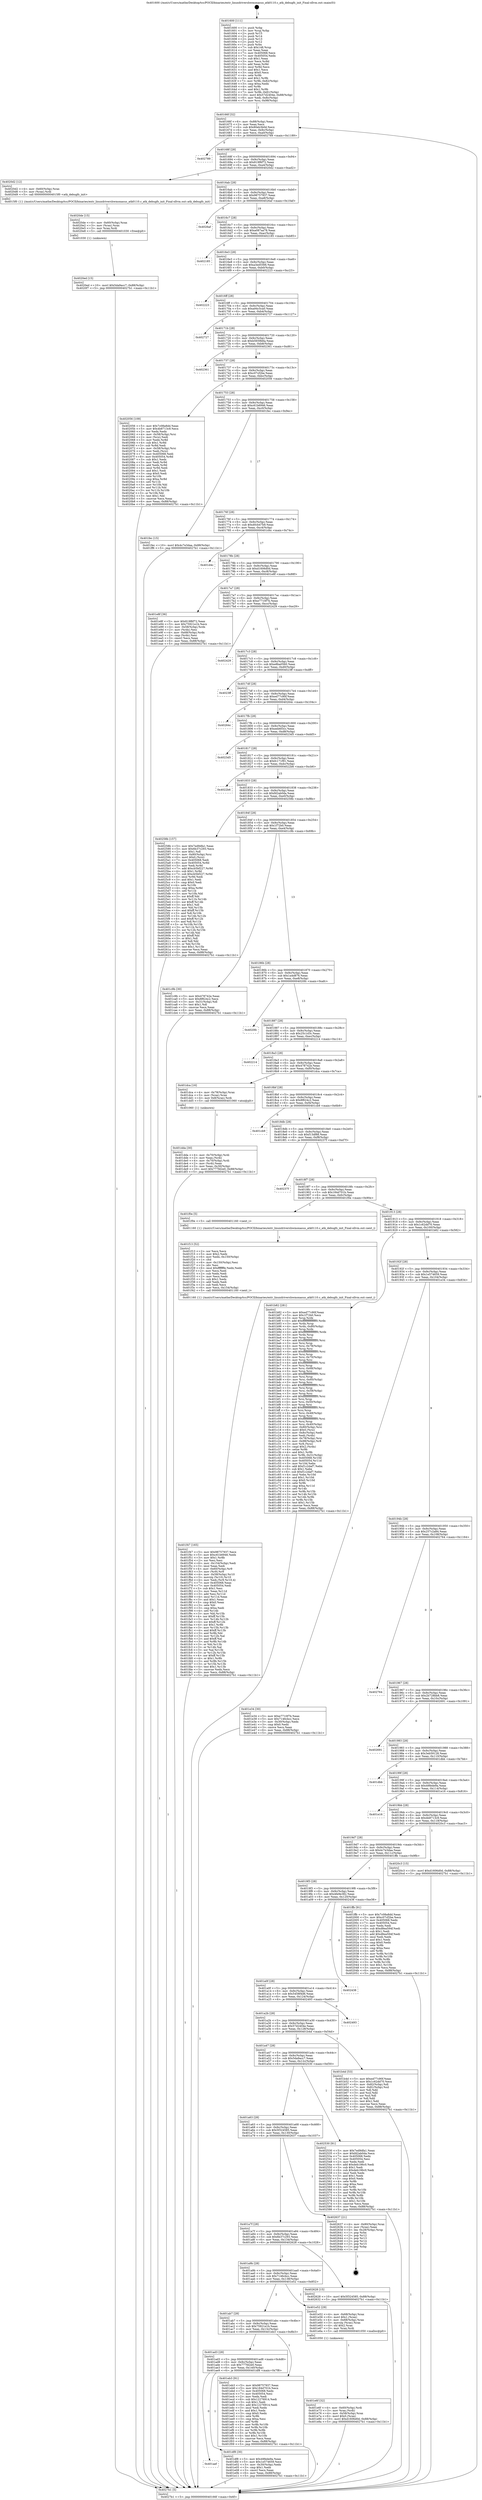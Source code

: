 digraph "0x401600" {
  label = "0x401600 (/mnt/c/Users/mathe/Desktop/tcc/POCII/binaries/extr_linuxdrivershwmonasus_atk0110.c_atk_debugfs_init_Final-ollvm.out::main(0))"
  labelloc = "t"
  node[shape=record]

  Entry [label="",width=0.3,height=0.3,shape=circle,fillcolor=black,style=filled]
  "0x40166f" [label="{
     0x40166f [32]\l
     | [instrs]\l
     &nbsp;&nbsp;0x40166f \<+6\>: mov -0x88(%rbp),%eax\l
     &nbsp;&nbsp;0x401675 \<+2\>: mov %eax,%ecx\l
     &nbsp;&nbsp;0x401677 \<+6\>: sub $0x80eb3b0d,%ecx\l
     &nbsp;&nbsp;0x40167d \<+6\>: mov %eax,-0x9c(%rbp)\l
     &nbsp;&nbsp;0x401683 \<+6\>: mov %ecx,-0xa0(%rbp)\l
     &nbsp;&nbsp;0x401689 \<+6\>: je 0000000000402789 \<main+0x1189\>\l
  }"]
  "0x402789" [label="{
     0x402789\l
  }", style=dashed]
  "0x40168f" [label="{
     0x40168f [28]\l
     | [instrs]\l
     &nbsp;&nbsp;0x40168f \<+5\>: jmp 0000000000401694 \<main+0x94\>\l
     &nbsp;&nbsp;0x401694 \<+6\>: mov -0x9c(%rbp),%eax\l
     &nbsp;&nbsp;0x40169a \<+5\>: sub $0x819f6f72,%eax\l
     &nbsp;&nbsp;0x40169f \<+6\>: mov %eax,-0xa4(%rbp)\l
     &nbsp;&nbsp;0x4016a5 \<+6\>: je 00000000004020d2 \<main+0xad2\>\l
  }"]
  Exit [label="",width=0.3,height=0.3,shape=circle,fillcolor=black,style=filled,peripheries=2]
  "0x4020d2" [label="{
     0x4020d2 [12]\l
     | [instrs]\l
     &nbsp;&nbsp;0x4020d2 \<+4\>: mov -0x60(%rbp),%rax\l
     &nbsp;&nbsp;0x4020d6 \<+3\>: mov (%rax),%rdi\l
     &nbsp;&nbsp;0x4020d9 \<+5\>: call 00000000004015f0 \<atk_debugfs_init\>\l
     | [calls]\l
     &nbsp;&nbsp;0x4015f0 \{1\} (/mnt/c/Users/mathe/Desktop/tcc/POCII/binaries/extr_linuxdrivershwmonasus_atk0110.c_atk_debugfs_init_Final-ollvm.out::atk_debugfs_init)\l
  }"]
  "0x4016ab" [label="{
     0x4016ab [28]\l
     | [instrs]\l
     &nbsp;&nbsp;0x4016ab \<+5\>: jmp 00000000004016b0 \<main+0xb0\>\l
     &nbsp;&nbsp;0x4016b0 \<+6\>: mov -0x9c(%rbp),%eax\l
     &nbsp;&nbsp;0x4016b6 \<+5\>: sub $0x98757937,%eax\l
     &nbsp;&nbsp;0x4016bb \<+6\>: mov %eax,-0xa8(%rbp)\l
     &nbsp;&nbsp;0x4016c1 \<+6\>: je 00000000004026af \<main+0x10af\>\l
  }"]
  "0x4020ed" [label="{
     0x4020ed [15]\l
     | [instrs]\l
     &nbsp;&nbsp;0x4020ed \<+10\>: movl $0x5da9acc7,-0x88(%rbp)\l
     &nbsp;&nbsp;0x4020f7 \<+5\>: jmp 00000000004027b1 \<main+0x11b1\>\l
  }"]
  "0x4026af" [label="{
     0x4026af\l
  }", style=dashed]
  "0x4016c7" [label="{
     0x4016c7 [28]\l
     | [instrs]\l
     &nbsp;&nbsp;0x4016c7 \<+5\>: jmp 00000000004016cc \<main+0xcc\>\l
     &nbsp;&nbsp;0x4016cc \<+6\>: mov -0x9c(%rbp),%eax\l
     &nbsp;&nbsp;0x4016d2 \<+5\>: sub $0xa087aa78,%eax\l
     &nbsp;&nbsp;0x4016d7 \<+6\>: mov %eax,-0xac(%rbp)\l
     &nbsp;&nbsp;0x4016dd \<+6\>: je 0000000000402185 \<main+0xb85\>\l
  }"]
  "0x4020de" [label="{
     0x4020de [15]\l
     | [instrs]\l
     &nbsp;&nbsp;0x4020de \<+4\>: mov -0x60(%rbp),%rax\l
     &nbsp;&nbsp;0x4020e2 \<+3\>: mov (%rax),%rax\l
     &nbsp;&nbsp;0x4020e5 \<+3\>: mov %rax,%rdi\l
     &nbsp;&nbsp;0x4020e8 \<+5\>: call 0000000000401030 \<free@plt\>\l
     | [calls]\l
     &nbsp;&nbsp;0x401030 \{1\} (unknown)\l
  }"]
  "0x402185" [label="{
     0x402185\l
  }", style=dashed]
  "0x4016e3" [label="{
     0x4016e3 [28]\l
     | [instrs]\l
     &nbsp;&nbsp;0x4016e3 \<+5\>: jmp 00000000004016e8 \<main+0xe8\>\l
     &nbsp;&nbsp;0x4016e8 \<+6\>: mov -0x9c(%rbp),%eax\l
     &nbsp;&nbsp;0x4016ee \<+5\>: sub $0xa3ed5566,%eax\l
     &nbsp;&nbsp;0x4016f3 \<+6\>: mov %eax,-0xb0(%rbp)\l
     &nbsp;&nbsp;0x4016f9 \<+6\>: je 0000000000402223 \<main+0xc23\>\l
  }"]
  "0x401f47" [label="{
     0x401f47 [165]\l
     | [instrs]\l
     &nbsp;&nbsp;0x401f47 \<+5\>: mov $0x98757937,%ecx\l
     &nbsp;&nbsp;0x401f4c \<+5\>: mov $0xc61b6946,%edx\l
     &nbsp;&nbsp;0x401f51 \<+3\>: mov $0x1,%r8b\l
     &nbsp;&nbsp;0x401f54 \<+2\>: xor %esi,%esi\l
     &nbsp;&nbsp;0x401f56 \<+6\>: mov -0x154(%rbp),%edi\l
     &nbsp;&nbsp;0x401f5c \<+3\>: imul %eax,%edi\l
     &nbsp;&nbsp;0x401f5f \<+4\>: mov -0x60(%rbp),%r9\l
     &nbsp;&nbsp;0x401f63 \<+3\>: mov (%r9),%r9\l
     &nbsp;&nbsp;0x401f66 \<+4\>: mov -0x58(%rbp),%r10\l
     &nbsp;&nbsp;0x401f6a \<+3\>: movslq (%r10),%r10\l
     &nbsp;&nbsp;0x401f6d \<+4\>: mov %edi,(%r9,%r10,4)\l
     &nbsp;&nbsp;0x401f71 \<+7\>: mov 0x405068,%eax\l
     &nbsp;&nbsp;0x401f78 \<+7\>: mov 0x405054,%edi\l
     &nbsp;&nbsp;0x401f7f \<+3\>: sub $0x1,%esi\l
     &nbsp;&nbsp;0x401f82 \<+3\>: mov %eax,%r11d\l
     &nbsp;&nbsp;0x401f85 \<+3\>: add %esi,%r11d\l
     &nbsp;&nbsp;0x401f88 \<+4\>: imul %r11d,%eax\l
     &nbsp;&nbsp;0x401f8c \<+3\>: and $0x1,%eax\l
     &nbsp;&nbsp;0x401f8f \<+3\>: cmp $0x0,%eax\l
     &nbsp;&nbsp;0x401f92 \<+3\>: sete %bl\l
     &nbsp;&nbsp;0x401f95 \<+3\>: cmp $0xa,%edi\l
     &nbsp;&nbsp;0x401f98 \<+4\>: setl %r14b\l
     &nbsp;&nbsp;0x401f9c \<+3\>: mov %bl,%r15b\l
     &nbsp;&nbsp;0x401f9f \<+4\>: xor $0xff,%r15b\l
     &nbsp;&nbsp;0x401fa3 \<+3\>: mov %r14b,%r12b\l
     &nbsp;&nbsp;0x401fa6 \<+4\>: xor $0xff,%r12b\l
     &nbsp;&nbsp;0x401faa \<+4\>: xor $0x1,%r8b\l
     &nbsp;&nbsp;0x401fae \<+3\>: mov %r15b,%r13b\l
     &nbsp;&nbsp;0x401fb1 \<+4\>: and $0xff,%r13b\l
     &nbsp;&nbsp;0x401fb5 \<+3\>: and %r8b,%bl\l
     &nbsp;&nbsp;0x401fb8 \<+3\>: mov %r12b,%al\l
     &nbsp;&nbsp;0x401fbb \<+2\>: and $0xff,%al\l
     &nbsp;&nbsp;0x401fbd \<+3\>: and %r8b,%r14b\l
     &nbsp;&nbsp;0x401fc0 \<+3\>: or %bl,%r13b\l
     &nbsp;&nbsp;0x401fc3 \<+3\>: or %r14b,%al\l
     &nbsp;&nbsp;0x401fc6 \<+3\>: xor %al,%r13b\l
     &nbsp;&nbsp;0x401fc9 \<+3\>: or %r12b,%r15b\l
     &nbsp;&nbsp;0x401fcc \<+4\>: xor $0xff,%r15b\l
     &nbsp;&nbsp;0x401fd0 \<+4\>: or $0x1,%r8b\l
     &nbsp;&nbsp;0x401fd4 \<+3\>: and %r8b,%r15b\l
     &nbsp;&nbsp;0x401fd7 \<+3\>: or %r15b,%r13b\l
     &nbsp;&nbsp;0x401fda \<+4\>: test $0x1,%r13b\l
     &nbsp;&nbsp;0x401fde \<+3\>: cmovne %edx,%ecx\l
     &nbsp;&nbsp;0x401fe1 \<+6\>: mov %ecx,-0x88(%rbp)\l
     &nbsp;&nbsp;0x401fe7 \<+5\>: jmp 00000000004027b1 \<main+0x11b1\>\l
  }"]
  "0x402223" [label="{
     0x402223\l
  }", style=dashed]
  "0x4016ff" [label="{
     0x4016ff [28]\l
     | [instrs]\l
     &nbsp;&nbsp;0x4016ff \<+5\>: jmp 0000000000401704 \<main+0x104\>\l
     &nbsp;&nbsp;0x401704 \<+6\>: mov -0x9c(%rbp),%eax\l
     &nbsp;&nbsp;0x40170a \<+5\>: sub $0xa94c5ca0,%eax\l
     &nbsp;&nbsp;0x40170f \<+6\>: mov %eax,-0xb4(%rbp)\l
     &nbsp;&nbsp;0x401715 \<+6\>: je 0000000000402727 \<main+0x1127\>\l
  }"]
  "0x401f13" [label="{
     0x401f13 [52]\l
     | [instrs]\l
     &nbsp;&nbsp;0x401f13 \<+2\>: xor %ecx,%ecx\l
     &nbsp;&nbsp;0x401f15 \<+5\>: mov $0x2,%edx\l
     &nbsp;&nbsp;0x401f1a \<+6\>: mov %edx,-0x150(%rbp)\l
     &nbsp;&nbsp;0x401f20 \<+1\>: cltd\l
     &nbsp;&nbsp;0x401f21 \<+6\>: mov -0x150(%rbp),%esi\l
     &nbsp;&nbsp;0x401f27 \<+2\>: idiv %esi\l
     &nbsp;&nbsp;0x401f29 \<+6\>: imul $0xfffffffe,%edx,%edx\l
     &nbsp;&nbsp;0x401f2f \<+2\>: mov %ecx,%edi\l
     &nbsp;&nbsp;0x401f31 \<+2\>: sub %edx,%edi\l
     &nbsp;&nbsp;0x401f33 \<+2\>: mov %ecx,%edx\l
     &nbsp;&nbsp;0x401f35 \<+3\>: sub $0x1,%edx\l
     &nbsp;&nbsp;0x401f38 \<+2\>: add %edx,%edi\l
     &nbsp;&nbsp;0x401f3a \<+2\>: sub %edi,%ecx\l
     &nbsp;&nbsp;0x401f3c \<+6\>: mov %ecx,-0x154(%rbp)\l
     &nbsp;&nbsp;0x401f42 \<+5\>: call 0000000000401160 \<next_i\>\l
     | [calls]\l
     &nbsp;&nbsp;0x401160 \{1\} (/mnt/c/Users/mathe/Desktop/tcc/POCII/binaries/extr_linuxdrivershwmonasus_atk0110.c_atk_debugfs_init_Final-ollvm.out::next_i)\l
  }"]
  "0x402727" [label="{
     0x402727\l
  }", style=dashed]
  "0x40171b" [label="{
     0x40171b [28]\l
     | [instrs]\l
     &nbsp;&nbsp;0x40171b \<+5\>: jmp 0000000000401720 \<main+0x120\>\l
     &nbsp;&nbsp;0x401720 \<+6\>: mov -0x9c(%rbp),%eax\l
     &nbsp;&nbsp;0x401726 \<+5\>: sub $0xb5659b6a,%eax\l
     &nbsp;&nbsp;0x40172b \<+6\>: mov %eax,-0xb8(%rbp)\l
     &nbsp;&nbsp;0x401731 \<+6\>: je 0000000000402361 \<main+0xd61\>\l
  }"]
  "0x401e6f" [label="{
     0x401e6f [32]\l
     | [instrs]\l
     &nbsp;&nbsp;0x401e6f \<+4\>: mov -0x60(%rbp),%rdi\l
     &nbsp;&nbsp;0x401e73 \<+3\>: mov %rax,(%rdi)\l
     &nbsp;&nbsp;0x401e76 \<+4\>: mov -0x58(%rbp),%rax\l
     &nbsp;&nbsp;0x401e7a \<+6\>: movl $0x0,(%rax)\l
     &nbsp;&nbsp;0x401e80 \<+10\>: movl $0xd1606d0d,-0x88(%rbp)\l
     &nbsp;&nbsp;0x401e8a \<+5\>: jmp 00000000004027b1 \<main+0x11b1\>\l
  }"]
  "0x402361" [label="{
     0x402361\l
  }", style=dashed]
  "0x401737" [label="{
     0x401737 [28]\l
     | [instrs]\l
     &nbsp;&nbsp;0x401737 \<+5\>: jmp 000000000040173c \<main+0x13c\>\l
     &nbsp;&nbsp;0x40173c \<+6\>: mov -0x9c(%rbp),%eax\l
     &nbsp;&nbsp;0x401742 \<+5\>: sub $0xc07cf2be,%eax\l
     &nbsp;&nbsp;0x401747 \<+6\>: mov %eax,-0xbc(%rbp)\l
     &nbsp;&nbsp;0x40174d \<+6\>: je 0000000000402056 \<main+0xa56\>\l
  }"]
  "0x401aef" [label="{
     0x401aef\l
  }", style=dashed]
  "0x402056" [label="{
     0x402056 [109]\l
     | [instrs]\l
     &nbsp;&nbsp;0x402056 \<+5\>: mov $0x7c08a8dd,%eax\l
     &nbsp;&nbsp;0x40205b \<+5\>: mov $0x4b8713c9,%ecx\l
     &nbsp;&nbsp;0x402060 \<+2\>: xor %edx,%edx\l
     &nbsp;&nbsp;0x402062 \<+4\>: mov -0x58(%rbp),%rsi\l
     &nbsp;&nbsp;0x402066 \<+2\>: mov (%rsi),%edi\l
     &nbsp;&nbsp;0x402068 \<+3\>: mov %edx,%r8d\l
     &nbsp;&nbsp;0x40206b \<+4\>: sub $0x1,%r8d\l
     &nbsp;&nbsp;0x40206f \<+3\>: sub %r8d,%edi\l
     &nbsp;&nbsp;0x402072 \<+4\>: mov -0x58(%rbp),%rsi\l
     &nbsp;&nbsp;0x402076 \<+2\>: mov %edi,(%rsi)\l
     &nbsp;&nbsp;0x402078 \<+7\>: mov 0x405068,%edi\l
     &nbsp;&nbsp;0x40207f \<+8\>: mov 0x405054,%r8d\l
     &nbsp;&nbsp;0x402087 \<+3\>: sub $0x1,%edx\l
     &nbsp;&nbsp;0x40208a \<+3\>: mov %edi,%r9d\l
     &nbsp;&nbsp;0x40208d \<+3\>: add %edx,%r9d\l
     &nbsp;&nbsp;0x402090 \<+4\>: imul %r9d,%edi\l
     &nbsp;&nbsp;0x402094 \<+3\>: and $0x1,%edi\l
     &nbsp;&nbsp;0x402097 \<+3\>: cmp $0x0,%edi\l
     &nbsp;&nbsp;0x40209a \<+4\>: sete %r10b\l
     &nbsp;&nbsp;0x40209e \<+4\>: cmp $0xa,%r8d\l
     &nbsp;&nbsp;0x4020a2 \<+4\>: setl %r11b\l
     &nbsp;&nbsp;0x4020a6 \<+3\>: mov %r10b,%bl\l
     &nbsp;&nbsp;0x4020a9 \<+3\>: and %r11b,%bl\l
     &nbsp;&nbsp;0x4020ac \<+3\>: xor %r11b,%r10b\l
     &nbsp;&nbsp;0x4020af \<+3\>: or %r10b,%bl\l
     &nbsp;&nbsp;0x4020b2 \<+3\>: test $0x1,%bl\l
     &nbsp;&nbsp;0x4020b5 \<+3\>: cmovne %ecx,%eax\l
     &nbsp;&nbsp;0x4020b8 \<+6\>: mov %eax,-0x88(%rbp)\l
     &nbsp;&nbsp;0x4020be \<+5\>: jmp 00000000004027b1 \<main+0x11b1\>\l
  }"]
  "0x401753" [label="{
     0x401753 [28]\l
     | [instrs]\l
     &nbsp;&nbsp;0x401753 \<+5\>: jmp 0000000000401758 \<main+0x158\>\l
     &nbsp;&nbsp;0x401758 \<+6\>: mov -0x9c(%rbp),%eax\l
     &nbsp;&nbsp;0x40175e \<+5\>: sub $0xc61b6946,%eax\l
     &nbsp;&nbsp;0x401763 \<+6\>: mov %eax,-0xc0(%rbp)\l
     &nbsp;&nbsp;0x401769 \<+6\>: je 0000000000401fec \<main+0x9ec\>\l
  }"]
  "0x401df8" [label="{
     0x401df8 [30]\l
     | [instrs]\l
     &nbsp;&nbsp;0x401df8 \<+5\>: mov $0x49fede9a,%eax\l
     &nbsp;&nbsp;0x401dfd \<+5\>: mov $0x1e574659,%ecx\l
     &nbsp;&nbsp;0x401e02 \<+3\>: mov -0x30(%rbp),%edx\l
     &nbsp;&nbsp;0x401e05 \<+3\>: cmp $0x1,%edx\l
     &nbsp;&nbsp;0x401e08 \<+3\>: cmovl %ecx,%eax\l
     &nbsp;&nbsp;0x401e0b \<+6\>: mov %eax,-0x88(%rbp)\l
     &nbsp;&nbsp;0x401e11 \<+5\>: jmp 00000000004027b1 \<main+0x11b1\>\l
  }"]
  "0x401fec" [label="{
     0x401fec [15]\l
     | [instrs]\l
     &nbsp;&nbsp;0x401fec \<+10\>: movl $0x4c7e3daa,-0x88(%rbp)\l
     &nbsp;&nbsp;0x401ff6 \<+5\>: jmp 00000000004027b1 \<main+0x11b1\>\l
  }"]
  "0x40176f" [label="{
     0x40176f [28]\l
     | [instrs]\l
     &nbsp;&nbsp;0x40176f \<+5\>: jmp 0000000000401774 \<main+0x174\>\l
     &nbsp;&nbsp;0x401774 \<+6\>: mov -0x9c(%rbp),%eax\l
     &nbsp;&nbsp;0x40177a \<+5\>: sub $0xd0cb47b9,%eax\l
     &nbsp;&nbsp;0x40177f \<+6\>: mov %eax,-0xc4(%rbp)\l
     &nbsp;&nbsp;0x401785 \<+6\>: je 0000000000401d4c \<main+0x74c\>\l
  }"]
  "0x401ad3" [label="{
     0x401ad3 [28]\l
     | [instrs]\l
     &nbsp;&nbsp;0x401ad3 \<+5\>: jmp 0000000000401ad8 \<main+0x4d8\>\l
     &nbsp;&nbsp;0x401ad8 \<+6\>: mov -0x9c(%rbp),%eax\l
     &nbsp;&nbsp;0x401ade \<+5\>: sub $0x777fd2e0,%eax\l
     &nbsp;&nbsp;0x401ae3 \<+6\>: mov %eax,-0x140(%rbp)\l
     &nbsp;&nbsp;0x401ae9 \<+6\>: je 0000000000401df8 \<main+0x7f8\>\l
  }"]
  "0x401d4c" [label="{
     0x401d4c\l
  }", style=dashed]
  "0x40178b" [label="{
     0x40178b [28]\l
     | [instrs]\l
     &nbsp;&nbsp;0x40178b \<+5\>: jmp 0000000000401790 \<main+0x190\>\l
     &nbsp;&nbsp;0x401790 \<+6\>: mov -0x9c(%rbp),%eax\l
     &nbsp;&nbsp;0x401796 \<+5\>: sub $0xd1606d0d,%eax\l
     &nbsp;&nbsp;0x40179b \<+6\>: mov %eax,-0xc8(%rbp)\l
     &nbsp;&nbsp;0x4017a1 \<+6\>: je 0000000000401e8f \<main+0x88f\>\l
  }"]
  "0x401eb3" [label="{
     0x401eb3 [91]\l
     | [instrs]\l
     &nbsp;&nbsp;0x401eb3 \<+5\>: mov $0x98757937,%eax\l
     &nbsp;&nbsp;0x401eb8 \<+5\>: mov $0x184d701b,%ecx\l
     &nbsp;&nbsp;0x401ebd \<+7\>: mov 0x405068,%edx\l
     &nbsp;&nbsp;0x401ec4 \<+7\>: mov 0x405054,%esi\l
     &nbsp;&nbsp;0x401ecb \<+2\>: mov %edx,%edi\l
     &nbsp;&nbsp;0x401ecd \<+6\>: sub $0x12276914,%edi\l
     &nbsp;&nbsp;0x401ed3 \<+3\>: sub $0x1,%edi\l
     &nbsp;&nbsp;0x401ed6 \<+6\>: add $0x12276914,%edi\l
     &nbsp;&nbsp;0x401edc \<+3\>: imul %edi,%edx\l
     &nbsp;&nbsp;0x401edf \<+3\>: and $0x1,%edx\l
     &nbsp;&nbsp;0x401ee2 \<+3\>: cmp $0x0,%edx\l
     &nbsp;&nbsp;0x401ee5 \<+4\>: sete %r8b\l
     &nbsp;&nbsp;0x401ee9 \<+3\>: cmp $0xa,%esi\l
     &nbsp;&nbsp;0x401eec \<+4\>: setl %r9b\l
     &nbsp;&nbsp;0x401ef0 \<+3\>: mov %r8b,%r10b\l
     &nbsp;&nbsp;0x401ef3 \<+3\>: and %r9b,%r10b\l
     &nbsp;&nbsp;0x401ef6 \<+3\>: xor %r9b,%r8b\l
     &nbsp;&nbsp;0x401ef9 \<+3\>: or %r8b,%r10b\l
     &nbsp;&nbsp;0x401efc \<+4\>: test $0x1,%r10b\l
     &nbsp;&nbsp;0x401f00 \<+3\>: cmovne %ecx,%eax\l
     &nbsp;&nbsp;0x401f03 \<+6\>: mov %eax,-0x88(%rbp)\l
     &nbsp;&nbsp;0x401f09 \<+5\>: jmp 00000000004027b1 \<main+0x11b1\>\l
  }"]
  "0x401e8f" [label="{
     0x401e8f [36]\l
     | [instrs]\l
     &nbsp;&nbsp;0x401e8f \<+5\>: mov $0x819f6f72,%eax\l
     &nbsp;&nbsp;0x401e94 \<+5\>: mov $0x75921e1b,%ecx\l
     &nbsp;&nbsp;0x401e99 \<+4\>: mov -0x58(%rbp),%rdx\l
     &nbsp;&nbsp;0x401e9d \<+2\>: mov (%rdx),%esi\l
     &nbsp;&nbsp;0x401e9f \<+4\>: mov -0x68(%rbp),%rdx\l
     &nbsp;&nbsp;0x401ea3 \<+2\>: cmp (%rdx),%esi\l
     &nbsp;&nbsp;0x401ea5 \<+3\>: cmovl %ecx,%eax\l
     &nbsp;&nbsp;0x401ea8 \<+6\>: mov %eax,-0x88(%rbp)\l
     &nbsp;&nbsp;0x401eae \<+5\>: jmp 00000000004027b1 \<main+0x11b1\>\l
  }"]
  "0x4017a7" [label="{
     0x4017a7 [28]\l
     | [instrs]\l
     &nbsp;&nbsp;0x4017a7 \<+5\>: jmp 00000000004017ac \<main+0x1ac\>\l
     &nbsp;&nbsp;0x4017ac \<+6\>: mov -0x9c(%rbp),%eax\l
     &nbsp;&nbsp;0x4017b2 \<+5\>: sub $0xe7710f7b,%eax\l
     &nbsp;&nbsp;0x4017b7 \<+6\>: mov %eax,-0xcc(%rbp)\l
     &nbsp;&nbsp;0x4017bd \<+6\>: je 0000000000402429 \<main+0xe29\>\l
  }"]
  "0x401ab7" [label="{
     0x401ab7 [28]\l
     | [instrs]\l
     &nbsp;&nbsp;0x401ab7 \<+5\>: jmp 0000000000401abc \<main+0x4bc\>\l
     &nbsp;&nbsp;0x401abc \<+6\>: mov -0x9c(%rbp),%eax\l
     &nbsp;&nbsp;0x401ac2 \<+5\>: sub $0x75921e1b,%eax\l
     &nbsp;&nbsp;0x401ac7 \<+6\>: mov %eax,-0x13c(%rbp)\l
     &nbsp;&nbsp;0x401acd \<+6\>: je 0000000000401eb3 \<main+0x8b3\>\l
  }"]
  "0x402429" [label="{
     0x402429\l
  }", style=dashed]
  "0x4017c3" [label="{
     0x4017c3 [28]\l
     | [instrs]\l
     &nbsp;&nbsp;0x4017c3 \<+5\>: jmp 00000000004017c8 \<main+0x1c8\>\l
     &nbsp;&nbsp;0x4017c8 \<+6\>: mov -0x9c(%rbp),%eax\l
     &nbsp;&nbsp;0x4017ce \<+5\>: sub $0xe8ba0560,%eax\l
     &nbsp;&nbsp;0x4017d3 \<+6\>: mov %eax,-0xd0(%rbp)\l
     &nbsp;&nbsp;0x4017d9 \<+6\>: je 00000000004023ff \<main+0xdff\>\l
  }"]
  "0x401e52" [label="{
     0x401e52 [29]\l
     | [instrs]\l
     &nbsp;&nbsp;0x401e52 \<+4\>: mov -0x68(%rbp),%rax\l
     &nbsp;&nbsp;0x401e56 \<+6\>: movl $0x1,(%rax)\l
     &nbsp;&nbsp;0x401e5c \<+4\>: mov -0x68(%rbp),%rax\l
     &nbsp;&nbsp;0x401e60 \<+3\>: movslq (%rax),%rax\l
     &nbsp;&nbsp;0x401e63 \<+4\>: shl $0x2,%rax\l
     &nbsp;&nbsp;0x401e67 \<+3\>: mov %rax,%rdi\l
     &nbsp;&nbsp;0x401e6a \<+5\>: call 0000000000401050 \<malloc@plt\>\l
     | [calls]\l
     &nbsp;&nbsp;0x401050 \{1\} (unknown)\l
  }"]
  "0x4023ff" [label="{
     0x4023ff\l
  }", style=dashed]
  "0x4017df" [label="{
     0x4017df [28]\l
     | [instrs]\l
     &nbsp;&nbsp;0x4017df \<+5\>: jmp 00000000004017e4 \<main+0x1e4\>\l
     &nbsp;&nbsp;0x4017e4 \<+6\>: mov -0x9c(%rbp),%eax\l
     &nbsp;&nbsp;0x4017ea \<+5\>: sub $0xed77c90f,%eax\l
     &nbsp;&nbsp;0x4017ef \<+6\>: mov %eax,-0xd4(%rbp)\l
     &nbsp;&nbsp;0x4017f5 \<+6\>: je 000000000040264c \<main+0x104c\>\l
  }"]
  "0x401a9b" [label="{
     0x401a9b [28]\l
     | [instrs]\l
     &nbsp;&nbsp;0x401a9b \<+5\>: jmp 0000000000401aa0 \<main+0x4a0\>\l
     &nbsp;&nbsp;0x401aa0 \<+6\>: mov -0x9c(%rbp),%eax\l
     &nbsp;&nbsp;0x401aa6 \<+5\>: sub $0x7146cbcc,%eax\l
     &nbsp;&nbsp;0x401aab \<+6\>: mov %eax,-0x138(%rbp)\l
     &nbsp;&nbsp;0x401ab1 \<+6\>: je 0000000000401e52 \<main+0x852\>\l
  }"]
  "0x40264c" [label="{
     0x40264c\l
  }", style=dashed]
  "0x4017fb" [label="{
     0x4017fb [28]\l
     | [instrs]\l
     &nbsp;&nbsp;0x4017fb \<+5\>: jmp 0000000000401800 \<main+0x200\>\l
     &nbsp;&nbsp;0x401800 \<+6\>: mov -0x9c(%rbp),%eax\l
     &nbsp;&nbsp;0x401806 \<+5\>: sub $0xeeb6f3cc,%eax\l
     &nbsp;&nbsp;0x40180b \<+6\>: mov %eax,-0xd8(%rbp)\l
     &nbsp;&nbsp;0x401811 \<+6\>: je 00000000004023d5 \<main+0xdd5\>\l
  }"]
  "0x402628" [label="{
     0x402628 [15]\l
     | [instrs]\l
     &nbsp;&nbsp;0x402628 \<+10\>: movl $0x5f324585,-0x88(%rbp)\l
     &nbsp;&nbsp;0x402632 \<+5\>: jmp 00000000004027b1 \<main+0x11b1\>\l
  }"]
  "0x4023d5" [label="{
     0x4023d5\l
  }", style=dashed]
  "0x401817" [label="{
     0x401817 [28]\l
     | [instrs]\l
     &nbsp;&nbsp;0x401817 \<+5\>: jmp 000000000040181c \<main+0x21c\>\l
     &nbsp;&nbsp;0x40181c \<+6\>: mov -0x9c(%rbp),%eax\l
     &nbsp;&nbsp;0x401822 \<+5\>: sub $0xfc171f91,%eax\l
     &nbsp;&nbsp;0x401827 \<+6\>: mov %eax,-0xdc(%rbp)\l
     &nbsp;&nbsp;0x40182d \<+6\>: je 00000000004022b6 \<main+0xcb6\>\l
  }"]
  "0x401a7f" [label="{
     0x401a7f [28]\l
     | [instrs]\l
     &nbsp;&nbsp;0x401a7f \<+5\>: jmp 0000000000401a84 \<main+0x484\>\l
     &nbsp;&nbsp;0x401a84 \<+6\>: mov -0x9c(%rbp),%eax\l
     &nbsp;&nbsp;0x401a8a \<+5\>: sub $0x6b37c293,%eax\l
     &nbsp;&nbsp;0x401a8f \<+6\>: mov %eax,-0x134(%rbp)\l
     &nbsp;&nbsp;0x401a95 \<+6\>: je 0000000000402628 \<main+0x1028\>\l
  }"]
  "0x4022b6" [label="{
     0x4022b6\l
  }", style=dashed]
  "0x401833" [label="{
     0x401833 [28]\l
     | [instrs]\l
     &nbsp;&nbsp;0x401833 \<+5\>: jmp 0000000000401838 \<main+0x238\>\l
     &nbsp;&nbsp;0x401838 \<+6\>: mov -0x9c(%rbp),%eax\l
     &nbsp;&nbsp;0x40183e \<+5\>: sub $0xfd2ab0da,%eax\l
     &nbsp;&nbsp;0x401843 \<+6\>: mov %eax,-0xe0(%rbp)\l
     &nbsp;&nbsp;0x401849 \<+6\>: je 000000000040258b \<main+0xf8b\>\l
  }"]
  "0x402637" [label="{
     0x402637 [21]\l
     | [instrs]\l
     &nbsp;&nbsp;0x402637 \<+4\>: mov -0x80(%rbp),%rax\l
     &nbsp;&nbsp;0x40263b \<+2\>: mov (%rax),%eax\l
     &nbsp;&nbsp;0x40263d \<+4\>: lea -0x28(%rbp),%rsp\l
     &nbsp;&nbsp;0x402641 \<+1\>: pop %rbx\l
     &nbsp;&nbsp;0x402642 \<+2\>: pop %r12\l
     &nbsp;&nbsp;0x402644 \<+2\>: pop %r13\l
     &nbsp;&nbsp;0x402646 \<+2\>: pop %r14\l
     &nbsp;&nbsp;0x402648 \<+2\>: pop %r15\l
     &nbsp;&nbsp;0x40264a \<+1\>: pop %rbp\l
     &nbsp;&nbsp;0x40264b \<+1\>: ret\l
  }"]
  "0x40258b" [label="{
     0x40258b [157]\l
     | [instrs]\l
     &nbsp;&nbsp;0x40258b \<+5\>: mov $0x7ed9dfa1,%eax\l
     &nbsp;&nbsp;0x402590 \<+5\>: mov $0x6b37c293,%ecx\l
     &nbsp;&nbsp;0x402595 \<+2\>: mov $0x1,%dl\l
     &nbsp;&nbsp;0x402597 \<+4\>: mov -0x80(%rbp),%rsi\l
     &nbsp;&nbsp;0x40259b \<+6\>: movl $0x0,(%rsi)\l
     &nbsp;&nbsp;0x4025a1 \<+7\>: mov 0x405068,%edi\l
     &nbsp;&nbsp;0x4025a8 \<+8\>: mov 0x405054,%r8d\l
     &nbsp;&nbsp;0x4025b0 \<+3\>: mov %edi,%r9d\l
     &nbsp;&nbsp;0x4025b3 \<+7\>: add $0xcb5bf227,%r9d\l
     &nbsp;&nbsp;0x4025ba \<+4\>: sub $0x1,%r9d\l
     &nbsp;&nbsp;0x4025be \<+7\>: sub $0xcb5bf227,%r9d\l
     &nbsp;&nbsp;0x4025c5 \<+4\>: imul %r9d,%edi\l
     &nbsp;&nbsp;0x4025c9 \<+3\>: and $0x1,%edi\l
     &nbsp;&nbsp;0x4025cc \<+3\>: cmp $0x0,%edi\l
     &nbsp;&nbsp;0x4025cf \<+4\>: sete %r10b\l
     &nbsp;&nbsp;0x4025d3 \<+4\>: cmp $0xa,%r8d\l
     &nbsp;&nbsp;0x4025d7 \<+4\>: setl %r11b\l
     &nbsp;&nbsp;0x4025db \<+3\>: mov %r10b,%bl\l
     &nbsp;&nbsp;0x4025de \<+3\>: xor $0xff,%bl\l
     &nbsp;&nbsp;0x4025e1 \<+3\>: mov %r11b,%r14b\l
     &nbsp;&nbsp;0x4025e4 \<+4\>: xor $0xff,%r14b\l
     &nbsp;&nbsp;0x4025e8 \<+3\>: xor $0x1,%dl\l
     &nbsp;&nbsp;0x4025eb \<+3\>: mov %bl,%r15b\l
     &nbsp;&nbsp;0x4025ee \<+4\>: and $0xff,%r15b\l
     &nbsp;&nbsp;0x4025f2 \<+3\>: and %dl,%r10b\l
     &nbsp;&nbsp;0x4025f5 \<+3\>: mov %r14b,%r12b\l
     &nbsp;&nbsp;0x4025f8 \<+4\>: and $0xff,%r12b\l
     &nbsp;&nbsp;0x4025fc \<+3\>: and %dl,%r11b\l
     &nbsp;&nbsp;0x4025ff \<+3\>: or %r10b,%r15b\l
     &nbsp;&nbsp;0x402602 \<+3\>: or %r11b,%r12b\l
     &nbsp;&nbsp;0x402605 \<+3\>: xor %r12b,%r15b\l
     &nbsp;&nbsp;0x402608 \<+3\>: or %r14b,%bl\l
     &nbsp;&nbsp;0x40260b \<+3\>: xor $0xff,%bl\l
     &nbsp;&nbsp;0x40260e \<+3\>: or $0x1,%dl\l
     &nbsp;&nbsp;0x402611 \<+2\>: and %dl,%bl\l
     &nbsp;&nbsp;0x402613 \<+3\>: or %bl,%r15b\l
     &nbsp;&nbsp;0x402616 \<+4\>: test $0x1,%r15b\l
     &nbsp;&nbsp;0x40261a \<+3\>: cmovne %ecx,%eax\l
     &nbsp;&nbsp;0x40261d \<+6\>: mov %eax,-0x88(%rbp)\l
     &nbsp;&nbsp;0x402623 \<+5\>: jmp 00000000004027b1 \<main+0x11b1\>\l
  }"]
  "0x40184f" [label="{
     0x40184f [28]\l
     | [instrs]\l
     &nbsp;&nbsp;0x40184f \<+5\>: jmp 0000000000401854 \<main+0x254\>\l
     &nbsp;&nbsp;0x401854 \<+6\>: mov -0x9c(%rbp),%eax\l
     &nbsp;&nbsp;0x40185a \<+5\>: sub $0x1f72b0,%eax\l
     &nbsp;&nbsp;0x40185f \<+6\>: mov %eax,-0xe4(%rbp)\l
     &nbsp;&nbsp;0x401865 \<+6\>: je 0000000000401c9b \<main+0x69b\>\l
  }"]
  "0x401a63" [label="{
     0x401a63 [28]\l
     | [instrs]\l
     &nbsp;&nbsp;0x401a63 \<+5\>: jmp 0000000000401a68 \<main+0x468\>\l
     &nbsp;&nbsp;0x401a68 \<+6\>: mov -0x9c(%rbp),%eax\l
     &nbsp;&nbsp;0x401a6e \<+5\>: sub $0x5f324585,%eax\l
     &nbsp;&nbsp;0x401a73 \<+6\>: mov %eax,-0x130(%rbp)\l
     &nbsp;&nbsp;0x401a79 \<+6\>: je 0000000000402637 \<main+0x1037\>\l
  }"]
  "0x401c9b" [label="{
     0x401c9b [30]\l
     | [instrs]\l
     &nbsp;&nbsp;0x401c9b \<+5\>: mov $0x478742e,%eax\l
     &nbsp;&nbsp;0x401ca0 \<+5\>: mov $0x8f624c2,%ecx\l
     &nbsp;&nbsp;0x401ca5 \<+3\>: mov -0x31(%rbp),%dl\l
     &nbsp;&nbsp;0x401ca8 \<+3\>: test $0x1,%dl\l
     &nbsp;&nbsp;0x401cab \<+3\>: cmovne %ecx,%eax\l
     &nbsp;&nbsp;0x401cae \<+6\>: mov %eax,-0x88(%rbp)\l
     &nbsp;&nbsp;0x401cb4 \<+5\>: jmp 00000000004027b1 \<main+0x11b1\>\l
  }"]
  "0x40186b" [label="{
     0x40186b [28]\l
     | [instrs]\l
     &nbsp;&nbsp;0x40186b \<+5\>: jmp 0000000000401870 \<main+0x270\>\l
     &nbsp;&nbsp;0x401870 \<+6\>: mov -0x9c(%rbp),%eax\l
     &nbsp;&nbsp;0x401876 \<+5\>: sub $0x1a4d876,%eax\l
     &nbsp;&nbsp;0x40187b \<+6\>: mov %eax,-0xe8(%rbp)\l
     &nbsp;&nbsp;0x401881 \<+6\>: je 00000000004020fc \<main+0xafc\>\l
  }"]
  "0x402530" [label="{
     0x402530 [91]\l
     | [instrs]\l
     &nbsp;&nbsp;0x402530 \<+5\>: mov $0x7ed9dfa1,%eax\l
     &nbsp;&nbsp;0x402535 \<+5\>: mov $0xfd2ab0da,%ecx\l
     &nbsp;&nbsp;0x40253a \<+7\>: mov 0x405068,%edx\l
     &nbsp;&nbsp;0x402541 \<+7\>: mov 0x405054,%esi\l
     &nbsp;&nbsp;0x402548 \<+2\>: mov %edx,%edi\l
     &nbsp;&nbsp;0x40254a \<+6\>: add $0xdeb186c0,%edi\l
     &nbsp;&nbsp;0x402550 \<+3\>: sub $0x1,%edi\l
     &nbsp;&nbsp;0x402553 \<+6\>: sub $0xdeb186c0,%edi\l
     &nbsp;&nbsp;0x402559 \<+3\>: imul %edi,%edx\l
     &nbsp;&nbsp;0x40255c \<+3\>: and $0x1,%edx\l
     &nbsp;&nbsp;0x40255f \<+3\>: cmp $0x0,%edx\l
     &nbsp;&nbsp;0x402562 \<+4\>: sete %r8b\l
     &nbsp;&nbsp;0x402566 \<+3\>: cmp $0xa,%esi\l
     &nbsp;&nbsp;0x402569 \<+4\>: setl %r9b\l
     &nbsp;&nbsp;0x40256d \<+3\>: mov %r8b,%r10b\l
     &nbsp;&nbsp;0x402570 \<+3\>: and %r9b,%r10b\l
     &nbsp;&nbsp;0x402573 \<+3\>: xor %r9b,%r8b\l
     &nbsp;&nbsp;0x402576 \<+3\>: or %r8b,%r10b\l
     &nbsp;&nbsp;0x402579 \<+4\>: test $0x1,%r10b\l
     &nbsp;&nbsp;0x40257d \<+3\>: cmovne %ecx,%eax\l
     &nbsp;&nbsp;0x402580 \<+6\>: mov %eax,-0x88(%rbp)\l
     &nbsp;&nbsp;0x402586 \<+5\>: jmp 00000000004027b1 \<main+0x11b1\>\l
  }"]
  "0x4020fc" [label="{
     0x4020fc\l
  }", style=dashed]
  "0x401887" [label="{
     0x401887 [28]\l
     | [instrs]\l
     &nbsp;&nbsp;0x401887 \<+5\>: jmp 000000000040188c \<main+0x28c\>\l
     &nbsp;&nbsp;0x40188c \<+6\>: mov -0x9c(%rbp),%eax\l
     &nbsp;&nbsp;0x401892 \<+5\>: sub $0x25c1d3c,%eax\l
     &nbsp;&nbsp;0x401897 \<+6\>: mov %eax,-0xec(%rbp)\l
     &nbsp;&nbsp;0x40189d \<+6\>: je 0000000000402214 \<main+0xc14\>\l
  }"]
  "0x401dda" [label="{
     0x401dda [30]\l
     | [instrs]\l
     &nbsp;&nbsp;0x401dda \<+4\>: mov -0x70(%rbp),%rdi\l
     &nbsp;&nbsp;0x401dde \<+2\>: mov %eax,(%rdi)\l
     &nbsp;&nbsp;0x401de0 \<+4\>: mov -0x70(%rbp),%rdi\l
     &nbsp;&nbsp;0x401de4 \<+2\>: mov (%rdi),%eax\l
     &nbsp;&nbsp;0x401de6 \<+3\>: mov %eax,-0x30(%rbp)\l
     &nbsp;&nbsp;0x401de9 \<+10\>: movl $0x777fd2e0,-0x88(%rbp)\l
     &nbsp;&nbsp;0x401df3 \<+5\>: jmp 00000000004027b1 \<main+0x11b1\>\l
  }"]
  "0x402214" [label="{
     0x402214\l
  }", style=dashed]
  "0x4018a3" [label="{
     0x4018a3 [28]\l
     | [instrs]\l
     &nbsp;&nbsp;0x4018a3 \<+5\>: jmp 00000000004018a8 \<main+0x2a8\>\l
     &nbsp;&nbsp;0x4018a8 \<+6\>: mov -0x9c(%rbp),%eax\l
     &nbsp;&nbsp;0x4018ae \<+5\>: sub $0x478742e,%eax\l
     &nbsp;&nbsp;0x4018b3 \<+6\>: mov %eax,-0xf0(%rbp)\l
     &nbsp;&nbsp;0x4018b9 \<+6\>: je 0000000000401dca \<main+0x7ca\>\l
  }"]
  "0x401600" [label="{
     0x401600 [111]\l
     | [instrs]\l
     &nbsp;&nbsp;0x401600 \<+1\>: push %rbp\l
     &nbsp;&nbsp;0x401601 \<+3\>: mov %rsp,%rbp\l
     &nbsp;&nbsp;0x401604 \<+2\>: push %r15\l
     &nbsp;&nbsp;0x401606 \<+2\>: push %r14\l
     &nbsp;&nbsp;0x401608 \<+2\>: push %r13\l
     &nbsp;&nbsp;0x40160a \<+2\>: push %r12\l
     &nbsp;&nbsp;0x40160c \<+1\>: push %rbx\l
     &nbsp;&nbsp;0x40160d \<+7\>: sub $0x148,%rsp\l
     &nbsp;&nbsp;0x401614 \<+2\>: xor %eax,%eax\l
     &nbsp;&nbsp;0x401616 \<+7\>: mov 0x405068,%ecx\l
     &nbsp;&nbsp;0x40161d \<+7\>: mov 0x405054,%edx\l
     &nbsp;&nbsp;0x401624 \<+3\>: sub $0x1,%eax\l
     &nbsp;&nbsp;0x401627 \<+3\>: mov %ecx,%r8d\l
     &nbsp;&nbsp;0x40162a \<+3\>: add %eax,%r8d\l
     &nbsp;&nbsp;0x40162d \<+4\>: imul %r8d,%ecx\l
     &nbsp;&nbsp;0x401631 \<+3\>: and $0x1,%ecx\l
     &nbsp;&nbsp;0x401634 \<+3\>: cmp $0x0,%ecx\l
     &nbsp;&nbsp;0x401637 \<+4\>: sete %r9b\l
     &nbsp;&nbsp;0x40163b \<+4\>: and $0x1,%r9b\l
     &nbsp;&nbsp;0x40163f \<+7\>: mov %r9b,-0x82(%rbp)\l
     &nbsp;&nbsp;0x401646 \<+3\>: cmp $0xa,%edx\l
     &nbsp;&nbsp;0x401649 \<+4\>: setl %r9b\l
     &nbsp;&nbsp;0x40164d \<+4\>: and $0x1,%r9b\l
     &nbsp;&nbsp;0x401651 \<+7\>: mov %r9b,-0x81(%rbp)\l
     &nbsp;&nbsp;0x401658 \<+10\>: movl $0x57d2404e,-0x88(%rbp)\l
     &nbsp;&nbsp;0x401662 \<+6\>: mov %edi,-0x8c(%rbp)\l
     &nbsp;&nbsp;0x401668 \<+7\>: mov %rsi,-0x98(%rbp)\l
  }"]
  "0x401dca" [label="{
     0x401dca [16]\l
     | [instrs]\l
     &nbsp;&nbsp;0x401dca \<+4\>: mov -0x78(%rbp),%rax\l
     &nbsp;&nbsp;0x401dce \<+3\>: mov (%rax),%rax\l
     &nbsp;&nbsp;0x401dd1 \<+4\>: mov 0x8(%rax),%rdi\l
     &nbsp;&nbsp;0x401dd5 \<+5\>: call 0000000000401060 \<atoi@plt\>\l
     | [calls]\l
     &nbsp;&nbsp;0x401060 \{1\} (unknown)\l
  }"]
  "0x4018bf" [label="{
     0x4018bf [28]\l
     | [instrs]\l
     &nbsp;&nbsp;0x4018bf \<+5\>: jmp 00000000004018c4 \<main+0x2c4\>\l
     &nbsp;&nbsp;0x4018c4 \<+6\>: mov -0x9c(%rbp),%eax\l
     &nbsp;&nbsp;0x4018ca \<+5\>: sub $0x8f624c2,%eax\l
     &nbsp;&nbsp;0x4018cf \<+6\>: mov %eax,-0xf4(%rbp)\l
     &nbsp;&nbsp;0x4018d5 \<+6\>: je 0000000000401cb9 \<main+0x6b9\>\l
  }"]
  "0x4027b1" [label="{
     0x4027b1 [5]\l
     | [instrs]\l
     &nbsp;&nbsp;0x4027b1 \<+5\>: jmp 000000000040166f \<main+0x6f\>\l
  }"]
  "0x401cb9" [label="{
     0x401cb9\l
  }", style=dashed]
  "0x4018db" [label="{
     0x4018db [28]\l
     | [instrs]\l
     &nbsp;&nbsp;0x4018db \<+5\>: jmp 00000000004018e0 \<main+0x2e0\>\l
     &nbsp;&nbsp;0x4018e0 \<+6\>: mov -0x9c(%rbp),%eax\l
     &nbsp;&nbsp;0x4018e6 \<+5\>: sub $0xf13df88,%eax\l
     &nbsp;&nbsp;0x4018eb \<+6\>: mov %eax,-0xf8(%rbp)\l
     &nbsp;&nbsp;0x4018f1 \<+6\>: je 000000000040237f \<main+0xd7f\>\l
  }"]
  "0x401a47" [label="{
     0x401a47 [28]\l
     | [instrs]\l
     &nbsp;&nbsp;0x401a47 \<+5\>: jmp 0000000000401a4c \<main+0x44c\>\l
     &nbsp;&nbsp;0x401a4c \<+6\>: mov -0x9c(%rbp),%eax\l
     &nbsp;&nbsp;0x401a52 \<+5\>: sub $0x5da9acc7,%eax\l
     &nbsp;&nbsp;0x401a57 \<+6\>: mov %eax,-0x12c(%rbp)\l
     &nbsp;&nbsp;0x401a5d \<+6\>: je 0000000000402530 \<main+0xf30\>\l
  }"]
  "0x40237f" [label="{
     0x40237f\l
  }", style=dashed]
  "0x4018f7" [label="{
     0x4018f7 [28]\l
     | [instrs]\l
     &nbsp;&nbsp;0x4018f7 \<+5\>: jmp 00000000004018fc \<main+0x2fc\>\l
     &nbsp;&nbsp;0x4018fc \<+6\>: mov -0x9c(%rbp),%eax\l
     &nbsp;&nbsp;0x401902 \<+5\>: sub $0x184d701b,%eax\l
     &nbsp;&nbsp;0x401907 \<+6\>: mov %eax,-0xfc(%rbp)\l
     &nbsp;&nbsp;0x40190d \<+6\>: je 0000000000401f0e \<main+0x90e\>\l
  }"]
  "0x401b4d" [label="{
     0x401b4d [53]\l
     | [instrs]\l
     &nbsp;&nbsp;0x401b4d \<+5\>: mov $0xed77c90f,%eax\l
     &nbsp;&nbsp;0x401b52 \<+5\>: mov $0x1c62dd70,%ecx\l
     &nbsp;&nbsp;0x401b57 \<+6\>: mov -0x82(%rbp),%dl\l
     &nbsp;&nbsp;0x401b5d \<+7\>: mov -0x81(%rbp),%sil\l
     &nbsp;&nbsp;0x401b64 \<+3\>: mov %dl,%dil\l
     &nbsp;&nbsp;0x401b67 \<+3\>: and %sil,%dil\l
     &nbsp;&nbsp;0x401b6a \<+3\>: xor %sil,%dl\l
     &nbsp;&nbsp;0x401b6d \<+3\>: or %dl,%dil\l
     &nbsp;&nbsp;0x401b70 \<+4\>: test $0x1,%dil\l
     &nbsp;&nbsp;0x401b74 \<+3\>: cmovne %ecx,%eax\l
     &nbsp;&nbsp;0x401b77 \<+6\>: mov %eax,-0x88(%rbp)\l
     &nbsp;&nbsp;0x401b7d \<+5\>: jmp 00000000004027b1 \<main+0x11b1\>\l
  }"]
  "0x401f0e" [label="{
     0x401f0e [5]\l
     | [instrs]\l
     &nbsp;&nbsp;0x401f0e \<+5\>: call 0000000000401160 \<next_i\>\l
     | [calls]\l
     &nbsp;&nbsp;0x401160 \{1\} (/mnt/c/Users/mathe/Desktop/tcc/POCII/binaries/extr_linuxdrivershwmonasus_atk0110.c_atk_debugfs_init_Final-ollvm.out::next_i)\l
  }"]
  "0x401913" [label="{
     0x401913 [28]\l
     | [instrs]\l
     &nbsp;&nbsp;0x401913 \<+5\>: jmp 0000000000401918 \<main+0x318\>\l
     &nbsp;&nbsp;0x401918 \<+6\>: mov -0x9c(%rbp),%eax\l
     &nbsp;&nbsp;0x40191e \<+5\>: sub $0x1c62dd70,%eax\l
     &nbsp;&nbsp;0x401923 \<+6\>: mov %eax,-0x100(%rbp)\l
     &nbsp;&nbsp;0x401929 \<+6\>: je 0000000000401b82 \<main+0x582\>\l
  }"]
  "0x401a2b" [label="{
     0x401a2b [28]\l
     | [instrs]\l
     &nbsp;&nbsp;0x401a2b \<+5\>: jmp 0000000000401a30 \<main+0x430\>\l
     &nbsp;&nbsp;0x401a30 \<+6\>: mov -0x9c(%rbp),%eax\l
     &nbsp;&nbsp;0x401a36 \<+5\>: sub $0x57d2404e,%eax\l
     &nbsp;&nbsp;0x401a3b \<+6\>: mov %eax,-0x128(%rbp)\l
     &nbsp;&nbsp;0x401a41 \<+6\>: je 0000000000401b4d \<main+0x54d\>\l
  }"]
  "0x401b82" [label="{
     0x401b82 [281]\l
     | [instrs]\l
     &nbsp;&nbsp;0x401b82 \<+5\>: mov $0xed77c90f,%eax\l
     &nbsp;&nbsp;0x401b87 \<+5\>: mov $0x1f72b0,%ecx\l
     &nbsp;&nbsp;0x401b8c \<+3\>: mov %rsp,%rdx\l
     &nbsp;&nbsp;0x401b8f \<+4\>: add $0xfffffffffffffff0,%rdx\l
     &nbsp;&nbsp;0x401b93 \<+3\>: mov %rdx,%rsp\l
     &nbsp;&nbsp;0x401b96 \<+4\>: mov %rdx,-0x80(%rbp)\l
     &nbsp;&nbsp;0x401b9a \<+3\>: mov %rsp,%rdx\l
     &nbsp;&nbsp;0x401b9d \<+4\>: add $0xfffffffffffffff0,%rdx\l
     &nbsp;&nbsp;0x401ba1 \<+3\>: mov %rdx,%rsp\l
     &nbsp;&nbsp;0x401ba4 \<+3\>: mov %rsp,%rsi\l
     &nbsp;&nbsp;0x401ba7 \<+4\>: add $0xfffffffffffffff0,%rsi\l
     &nbsp;&nbsp;0x401bab \<+3\>: mov %rsi,%rsp\l
     &nbsp;&nbsp;0x401bae \<+4\>: mov %rsi,-0x78(%rbp)\l
     &nbsp;&nbsp;0x401bb2 \<+3\>: mov %rsp,%rsi\l
     &nbsp;&nbsp;0x401bb5 \<+4\>: add $0xfffffffffffffff0,%rsi\l
     &nbsp;&nbsp;0x401bb9 \<+3\>: mov %rsi,%rsp\l
     &nbsp;&nbsp;0x401bbc \<+4\>: mov %rsi,-0x70(%rbp)\l
     &nbsp;&nbsp;0x401bc0 \<+3\>: mov %rsp,%rsi\l
     &nbsp;&nbsp;0x401bc3 \<+4\>: add $0xfffffffffffffff0,%rsi\l
     &nbsp;&nbsp;0x401bc7 \<+3\>: mov %rsi,%rsp\l
     &nbsp;&nbsp;0x401bca \<+4\>: mov %rsi,-0x68(%rbp)\l
     &nbsp;&nbsp;0x401bce \<+3\>: mov %rsp,%rsi\l
     &nbsp;&nbsp;0x401bd1 \<+4\>: add $0xfffffffffffffff0,%rsi\l
     &nbsp;&nbsp;0x401bd5 \<+3\>: mov %rsi,%rsp\l
     &nbsp;&nbsp;0x401bd8 \<+4\>: mov %rsi,-0x60(%rbp)\l
     &nbsp;&nbsp;0x401bdc \<+3\>: mov %rsp,%rsi\l
     &nbsp;&nbsp;0x401bdf \<+4\>: add $0xfffffffffffffff0,%rsi\l
     &nbsp;&nbsp;0x401be3 \<+3\>: mov %rsi,%rsp\l
     &nbsp;&nbsp;0x401be6 \<+4\>: mov %rsi,-0x58(%rbp)\l
     &nbsp;&nbsp;0x401bea \<+3\>: mov %rsp,%rsi\l
     &nbsp;&nbsp;0x401bed \<+4\>: add $0xfffffffffffffff0,%rsi\l
     &nbsp;&nbsp;0x401bf1 \<+3\>: mov %rsi,%rsp\l
     &nbsp;&nbsp;0x401bf4 \<+4\>: mov %rsi,-0x50(%rbp)\l
     &nbsp;&nbsp;0x401bf8 \<+3\>: mov %rsp,%rsi\l
     &nbsp;&nbsp;0x401bfb \<+4\>: add $0xfffffffffffffff0,%rsi\l
     &nbsp;&nbsp;0x401bff \<+3\>: mov %rsi,%rsp\l
     &nbsp;&nbsp;0x401c02 \<+4\>: mov %rsi,-0x48(%rbp)\l
     &nbsp;&nbsp;0x401c06 \<+3\>: mov %rsp,%rsi\l
     &nbsp;&nbsp;0x401c09 \<+4\>: add $0xfffffffffffffff0,%rsi\l
     &nbsp;&nbsp;0x401c0d \<+3\>: mov %rsi,%rsp\l
     &nbsp;&nbsp;0x401c10 \<+4\>: mov %rsi,-0x40(%rbp)\l
     &nbsp;&nbsp;0x401c14 \<+4\>: mov -0x80(%rbp),%rsi\l
     &nbsp;&nbsp;0x401c18 \<+6\>: movl $0x0,(%rsi)\l
     &nbsp;&nbsp;0x401c1e \<+6\>: mov -0x8c(%rbp),%edi\l
     &nbsp;&nbsp;0x401c24 \<+2\>: mov %edi,(%rdx)\l
     &nbsp;&nbsp;0x401c26 \<+4\>: mov -0x78(%rbp),%rsi\l
     &nbsp;&nbsp;0x401c2a \<+7\>: mov -0x98(%rbp),%r8\l
     &nbsp;&nbsp;0x401c31 \<+3\>: mov %r8,(%rsi)\l
     &nbsp;&nbsp;0x401c34 \<+3\>: cmpl $0x2,(%rdx)\l
     &nbsp;&nbsp;0x401c37 \<+4\>: setne %r9b\l
     &nbsp;&nbsp;0x401c3b \<+4\>: and $0x1,%r9b\l
     &nbsp;&nbsp;0x401c3f \<+4\>: mov %r9b,-0x31(%rbp)\l
     &nbsp;&nbsp;0x401c43 \<+8\>: mov 0x405068,%r10d\l
     &nbsp;&nbsp;0x401c4b \<+8\>: mov 0x405054,%r11d\l
     &nbsp;&nbsp;0x401c53 \<+3\>: mov %r10d,%ebx\l
     &nbsp;&nbsp;0x401c56 \<+6\>: add $0xf1c2daf7,%ebx\l
     &nbsp;&nbsp;0x401c5c \<+3\>: sub $0x1,%ebx\l
     &nbsp;&nbsp;0x401c5f \<+6\>: sub $0xf1c2daf7,%ebx\l
     &nbsp;&nbsp;0x401c65 \<+4\>: imul %ebx,%r10d\l
     &nbsp;&nbsp;0x401c69 \<+4\>: and $0x1,%r10d\l
     &nbsp;&nbsp;0x401c6d \<+4\>: cmp $0x0,%r10d\l
     &nbsp;&nbsp;0x401c71 \<+4\>: sete %r9b\l
     &nbsp;&nbsp;0x401c75 \<+4\>: cmp $0xa,%r11d\l
     &nbsp;&nbsp;0x401c79 \<+4\>: setl %r14b\l
     &nbsp;&nbsp;0x401c7d \<+3\>: mov %r9b,%r15b\l
     &nbsp;&nbsp;0x401c80 \<+3\>: and %r14b,%r15b\l
     &nbsp;&nbsp;0x401c83 \<+3\>: xor %r14b,%r9b\l
     &nbsp;&nbsp;0x401c86 \<+3\>: or %r9b,%r15b\l
     &nbsp;&nbsp;0x401c89 \<+4\>: test $0x1,%r15b\l
     &nbsp;&nbsp;0x401c8d \<+3\>: cmovne %ecx,%eax\l
     &nbsp;&nbsp;0x401c90 \<+6\>: mov %eax,-0x88(%rbp)\l
     &nbsp;&nbsp;0x401c96 \<+5\>: jmp 00000000004027b1 \<main+0x11b1\>\l
  }"]
  "0x40192f" [label="{
     0x40192f [28]\l
     | [instrs]\l
     &nbsp;&nbsp;0x40192f \<+5\>: jmp 0000000000401934 \<main+0x334\>\l
     &nbsp;&nbsp;0x401934 \<+6\>: mov -0x9c(%rbp),%eax\l
     &nbsp;&nbsp;0x40193a \<+5\>: sub $0x1e574659,%eax\l
     &nbsp;&nbsp;0x40193f \<+6\>: mov %eax,-0x104(%rbp)\l
     &nbsp;&nbsp;0x401945 \<+6\>: je 0000000000401e34 \<main+0x834\>\l
  }"]
  "0x402493" [label="{
     0x402493\l
  }", style=dashed]
  "0x401e34" [label="{
     0x401e34 [30]\l
     | [instrs]\l
     &nbsp;&nbsp;0x401e34 \<+5\>: mov $0xe7710f7b,%eax\l
     &nbsp;&nbsp;0x401e39 \<+5\>: mov $0x7146cbcc,%ecx\l
     &nbsp;&nbsp;0x401e3e \<+3\>: mov -0x30(%rbp),%edx\l
     &nbsp;&nbsp;0x401e41 \<+3\>: cmp $0x0,%edx\l
     &nbsp;&nbsp;0x401e44 \<+3\>: cmove %ecx,%eax\l
     &nbsp;&nbsp;0x401e47 \<+6\>: mov %eax,-0x88(%rbp)\l
     &nbsp;&nbsp;0x401e4d \<+5\>: jmp 00000000004027b1 \<main+0x11b1\>\l
  }"]
  "0x40194b" [label="{
     0x40194b [28]\l
     | [instrs]\l
     &nbsp;&nbsp;0x40194b \<+5\>: jmp 0000000000401950 \<main+0x350\>\l
     &nbsp;&nbsp;0x401950 \<+6\>: mov -0x9c(%rbp),%eax\l
     &nbsp;&nbsp;0x401956 \<+5\>: sub $0x257c2a84,%eax\l
     &nbsp;&nbsp;0x40195b \<+6\>: mov %eax,-0x108(%rbp)\l
     &nbsp;&nbsp;0x401961 \<+6\>: je 0000000000402764 \<main+0x1164\>\l
  }"]
  "0x401a0f" [label="{
     0x401a0f [28]\l
     | [instrs]\l
     &nbsp;&nbsp;0x401a0f \<+5\>: jmp 0000000000401a14 \<main+0x414\>\l
     &nbsp;&nbsp;0x401a14 \<+6\>: mov -0x9c(%rbp),%eax\l
     &nbsp;&nbsp;0x401a1a \<+5\>: sub $0x5458f4d6,%eax\l
     &nbsp;&nbsp;0x401a1f \<+6\>: mov %eax,-0x124(%rbp)\l
     &nbsp;&nbsp;0x401a25 \<+6\>: je 0000000000402493 \<main+0xe93\>\l
  }"]
  "0x402764" [label="{
     0x402764\l
  }", style=dashed]
  "0x401967" [label="{
     0x401967 [28]\l
     | [instrs]\l
     &nbsp;&nbsp;0x401967 \<+5\>: jmp 000000000040196c \<main+0x36c\>\l
     &nbsp;&nbsp;0x40196c \<+6\>: mov -0x9c(%rbp),%eax\l
     &nbsp;&nbsp;0x401972 \<+5\>: sub $0x2b728bb8,%eax\l
     &nbsp;&nbsp;0x401977 \<+6\>: mov %eax,-0x10c(%rbp)\l
     &nbsp;&nbsp;0x40197d \<+6\>: je 0000000000402691 \<main+0x1091\>\l
  }"]
  "0x402438" [label="{
     0x402438\l
  }", style=dashed]
  "0x402691" [label="{
     0x402691\l
  }", style=dashed]
  "0x401983" [label="{
     0x401983 [28]\l
     | [instrs]\l
     &nbsp;&nbsp;0x401983 \<+5\>: jmp 0000000000401988 \<main+0x388\>\l
     &nbsp;&nbsp;0x401988 \<+6\>: mov -0x9c(%rbp),%eax\l
     &nbsp;&nbsp;0x40198e \<+5\>: sub $0x3eb59128,%eax\l
     &nbsp;&nbsp;0x401993 \<+6\>: mov %eax,-0x110(%rbp)\l
     &nbsp;&nbsp;0x401999 \<+6\>: je 0000000000401dbb \<main+0x7bb\>\l
  }"]
  "0x4019f3" [label="{
     0x4019f3 [28]\l
     | [instrs]\l
     &nbsp;&nbsp;0x4019f3 \<+5\>: jmp 00000000004019f8 \<main+0x3f8\>\l
     &nbsp;&nbsp;0x4019f8 \<+6\>: mov -0x9c(%rbp),%eax\l
     &nbsp;&nbsp;0x4019fe \<+5\>: sub $0x4fe9e382,%eax\l
     &nbsp;&nbsp;0x401a03 \<+6\>: mov %eax,-0x120(%rbp)\l
     &nbsp;&nbsp;0x401a09 \<+6\>: je 0000000000402438 \<main+0xe38\>\l
  }"]
  "0x401dbb" [label="{
     0x401dbb\l
  }", style=dashed]
  "0x40199f" [label="{
     0x40199f [28]\l
     | [instrs]\l
     &nbsp;&nbsp;0x40199f \<+5\>: jmp 00000000004019a4 \<main+0x3a4\>\l
     &nbsp;&nbsp;0x4019a4 \<+6\>: mov -0x9c(%rbp),%eax\l
     &nbsp;&nbsp;0x4019aa \<+5\>: sub $0x49fede9a,%eax\l
     &nbsp;&nbsp;0x4019af \<+6\>: mov %eax,-0x114(%rbp)\l
     &nbsp;&nbsp;0x4019b5 \<+6\>: je 0000000000401e16 \<main+0x816\>\l
  }"]
  "0x401ffb" [label="{
     0x401ffb [91]\l
     | [instrs]\l
     &nbsp;&nbsp;0x401ffb \<+5\>: mov $0x7c08a8dd,%eax\l
     &nbsp;&nbsp;0x402000 \<+5\>: mov $0xc07cf2be,%ecx\l
     &nbsp;&nbsp;0x402005 \<+7\>: mov 0x405068,%edx\l
     &nbsp;&nbsp;0x40200c \<+7\>: mov 0x405054,%esi\l
     &nbsp;&nbsp;0x402013 \<+2\>: mov %edx,%edi\l
     &nbsp;&nbsp;0x402015 \<+6\>: sub $0xd8ea594f,%edi\l
     &nbsp;&nbsp;0x40201b \<+3\>: sub $0x1,%edi\l
     &nbsp;&nbsp;0x40201e \<+6\>: add $0xd8ea594f,%edi\l
     &nbsp;&nbsp;0x402024 \<+3\>: imul %edi,%edx\l
     &nbsp;&nbsp;0x402027 \<+3\>: and $0x1,%edx\l
     &nbsp;&nbsp;0x40202a \<+3\>: cmp $0x0,%edx\l
     &nbsp;&nbsp;0x40202d \<+4\>: sete %r8b\l
     &nbsp;&nbsp;0x402031 \<+3\>: cmp $0xa,%esi\l
     &nbsp;&nbsp;0x402034 \<+4\>: setl %r9b\l
     &nbsp;&nbsp;0x402038 \<+3\>: mov %r8b,%r10b\l
     &nbsp;&nbsp;0x40203b \<+3\>: and %r9b,%r10b\l
     &nbsp;&nbsp;0x40203e \<+3\>: xor %r9b,%r8b\l
     &nbsp;&nbsp;0x402041 \<+3\>: or %r8b,%r10b\l
     &nbsp;&nbsp;0x402044 \<+4\>: test $0x1,%r10b\l
     &nbsp;&nbsp;0x402048 \<+3\>: cmovne %ecx,%eax\l
     &nbsp;&nbsp;0x40204b \<+6\>: mov %eax,-0x88(%rbp)\l
     &nbsp;&nbsp;0x402051 \<+5\>: jmp 00000000004027b1 \<main+0x11b1\>\l
  }"]
  "0x401e16" [label="{
     0x401e16\l
  }", style=dashed]
  "0x4019bb" [label="{
     0x4019bb [28]\l
     | [instrs]\l
     &nbsp;&nbsp;0x4019bb \<+5\>: jmp 00000000004019c0 \<main+0x3c0\>\l
     &nbsp;&nbsp;0x4019c0 \<+6\>: mov -0x9c(%rbp),%eax\l
     &nbsp;&nbsp;0x4019c6 \<+5\>: sub $0x4b8713c9,%eax\l
     &nbsp;&nbsp;0x4019cb \<+6\>: mov %eax,-0x118(%rbp)\l
     &nbsp;&nbsp;0x4019d1 \<+6\>: je 00000000004020c3 \<main+0xac3\>\l
  }"]
  "0x4019d7" [label="{
     0x4019d7 [28]\l
     | [instrs]\l
     &nbsp;&nbsp;0x4019d7 \<+5\>: jmp 00000000004019dc \<main+0x3dc\>\l
     &nbsp;&nbsp;0x4019dc \<+6\>: mov -0x9c(%rbp),%eax\l
     &nbsp;&nbsp;0x4019e2 \<+5\>: sub $0x4c7e3daa,%eax\l
     &nbsp;&nbsp;0x4019e7 \<+6\>: mov %eax,-0x11c(%rbp)\l
     &nbsp;&nbsp;0x4019ed \<+6\>: je 0000000000401ffb \<main+0x9fb\>\l
  }"]
  "0x4020c3" [label="{
     0x4020c3 [15]\l
     | [instrs]\l
     &nbsp;&nbsp;0x4020c3 \<+10\>: movl $0xd1606d0d,-0x88(%rbp)\l
     &nbsp;&nbsp;0x4020cd \<+5\>: jmp 00000000004027b1 \<main+0x11b1\>\l
  }"]
  Entry -> "0x401600" [label=" 1"]
  "0x40166f" -> "0x402789" [label=" 0"]
  "0x40166f" -> "0x40168f" [label=" 20"]
  "0x402637" -> Exit [label=" 1"]
  "0x40168f" -> "0x4020d2" [label=" 1"]
  "0x40168f" -> "0x4016ab" [label=" 19"]
  "0x402628" -> "0x4027b1" [label=" 1"]
  "0x4016ab" -> "0x4026af" [label=" 0"]
  "0x4016ab" -> "0x4016c7" [label=" 19"]
  "0x40258b" -> "0x4027b1" [label=" 1"]
  "0x4016c7" -> "0x402185" [label=" 0"]
  "0x4016c7" -> "0x4016e3" [label=" 19"]
  "0x402530" -> "0x4027b1" [label=" 1"]
  "0x4016e3" -> "0x402223" [label=" 0"]
  "0x4016e3" -> "0x4016ff" [label=" 19"]
  "0x4020ed" -> "0x4027b1" [label=" 1"]
  "0x4016ff" -> "0x402727" [label=" 0"]
  "0x4016ff" -> "0x40171b" [label=" 19"]
  "0x4020de" -> "0x4020ed" [label=" 1"]
  "0x40171b" -> "0x402361" [label=" 0"]
  "0x40171b" -> "0x401737" [label=" 19"]
  "0x4020d2" -> "0x4020de" [label=" 1"]
  "0x401737" -> "0x402056" [label=" 1"]
  "0x401737" -> "0x401753" [label=" 18"]
  "0x4020c3" -> "0x4027b1" [label=" 1"]
  "0x401753" -> "0x401fec" [label=" 1"]
  "0x401753" -> "0x40176f" [label=" 17"]
  "0x402056" -> "0x4027b1" [label=" 1"]
  "0x40176f" -> "0x401d4c" [label=" 0"]
  "0x40176f" -> "0x40178b" [label=" 17"]
  "0x401fec" -> "0x4027b1" [label=" 1"]
  "0x40178b" -> "0x401e8f" [label=" 2"]
  "0x40178b" -> "0x4017a7" [label=" 15"]
  "0x401f47" -> "0x4027b1" [label=" 1"]
  "0x4017a7" -> "0x402429" [label=" 0"]
  "0x4017a7" -> "0x4017c3" [label=" 15"]
  "0x401f0e" -> "0x401f13" [label=" 1"]
  "0x4017c3" -> "0x4023ff" [label=" 0"]
  "0x4017c3" -> "0x4017df" [label=" 15"]
  "0x401eb3" -> "0x4027b1" [label=" 1"]
  "0x4017df" -> "0x40264c" [label=" 0"]
  "0x4017df" -> "0x4017fb" [label=" 15"]
  "0x401e6f" -> "0x4027b1" [label=" 1"]
  "0x4017fb" -> "0x4023d5" [label=" 0"]
  "0x4017fb" -> "0x401817" [label=" 15"]
  "0x401e52" -> "0x401e6f" [label=" 1"]
  "0x401817" -> "0x4022b6" [label=" 0"]
  "0x401817" -> "0x401833" [label=" 15"]
  "0x401df8" -> "0x4027b1" [label=" 1"]
  "0x401833" -> "0x40258b" [label=" 1"]
  "0x401833" -> "0x40184f" [label=" 14"]
  "0x401ad3" -> "0x401aef" [label=" 0"]
  "0x40184f" -> "0x401c9b" [label=" 1"]
  "0x40184f" -> "0x40186b" [label=" 13"]
  "0x401ffb" -> "0x4027b1" [label=" 1"]
  "0x40186b" -> "0x4020fc" [label=" 0"]
  "0x40186b" -> "0x401887" [label=" 13"]
  "0x401ab7" -> "0x401ad3" [label=" 1"]
  "0x401887" -> "0x402214" [label=" 0"]
  "0x401887" -> "0x4018a3" [label=" 13"]
  "0x401f13" -> "0x401f47" [label=" 1"]
  "0x4018a3" -> "0x401dca" [label=" 1"]
  "0x4018a3" -> "0x4018bf" [label=" 12"]
  "0x401a9b" -> "0x401e52" [label=" 1"]
  "0x4018bf" -> "0x401cb9" [label=" 0"]
  "0x4018bf" -> "0x4018db" [label=" 12"]
  "0x401e8f" -> "0x4027b1" [label=" 2"]
  "0x4018db" -> "0x40237f" [label=" 0"]
  "0x4018db" -> "0x4018f7" [label=" 12"]
  "0x401a7f" -> "0x401a9b" [label=" 3"]
  "0x4018f7" -> "0x401f0e" [label=" 1"]
  "0x4018f7" -> "0x401913" [label=" 11"]
  "0x401a7f" -> "0x402628" [label=" 1"]
  "0x401913" -> "0x401b82" [label=" 1"]
  "0x401913" -> "0x40192f" [label=" 10"]
  "0x401a63" -> "0x401a7f" [label=" 4"]
  "0x40192f" -> "0x401e34" [label=" 1"]
  "0x40192f" -> "0x40194b" [label=" 9"]
  "0x401a63" -> "0x402637" [label=" 1"]
  "0x40194b" -> "0x402764" [label=" 0"]
  "0x40194b" -> "0x401967" [label=" 9"]
  "0x401a47" -> "0x401a63" [label=" 5"]
  "0x401967" -> "0x402691" [label=" 0"]
  "0x401967" -> "0x401983" [label=" 9"]
  "0x401a47" -> "0x402530" [label=" 1"]
  "0x401983" -> "0x401dbb" [label=" 0"]
  "0x401983" -> "0x40199f" [label=" 9"]
  "0x401dda" -> "0x4027b1" [label=" 1"]
  "0x40199f" -> "0x401e16" [label=" 0"]
  "0x40199f" -> "0x4019bb" [label=" 9"]
  "0x401dca" -> "0x401dda" [label=" 1"]
  "0x4019bb" -> "0x4020c3" [label=" 1"]
  "0x4019bb" -> "0x4019d7" [label=" 8"]
  "0x401c9b" -> "0x4027b1" [label=" 1"]
  "0x4019d7" -> "0x401ffb" [label=" 1"]
  "0x4019d7" -> "0x4019f3" [label=" 7"]
  "0x401ab7" -> "0x401eb3" [label=" 1"]
  "0x4019f3" -> "0x402438" [label=" 0"]
  "0x4019f3" -> "0x401a0f" [label=" 7"]
  "0x401ad3" -> "0x401df8" [label=" 1"]
  "0x401a0f" -> "0x402493" [label=" 0"]
  "0x401a0f" -> "0x401a2b" [label=" 7"]
  "0x401e34" -> "0x4027b1" [label=" 1"]
  "0x401a2b" -> "0x401b4d" [label=" 1"]
  "0x401a2b" -> "0x401a47" [label=" 6"]
  "0x401b4d" -> "0x4027b1" [label=" 1"]
  "0x401600" -> "0x40166f" [label=" 1"]
  "0x4027b1" -> "0x40166f" [label=" 19"]
  "0x401a9b" -> "0x401ab7" [label=" 2"]
  "0x401b82" -> "0x4027b1" [label=" 1"]
}
